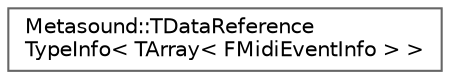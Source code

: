 digraph "Graphical Class Hierarchy"
{
 // INTERACTIVE_SVG=YES
 // LATEX_PDF_SIZE
  bgcolor="transparent";
  edge [fontname=Helvetica,fontsize=10,labelfontname=Helvetica,labelfontsize=10];
  node [fontname=Helvetica,fontsize=10,shape=box,height=0.2,width=0.4];
  rankdir="LR";
  Node0 [id="Node000000",label="Metasound::TDataReference\lTypeInfo\< TArray\< FMidiEventInfo \> \>",height=0.2,width=0.4,color="grey40", fillcolor="white", style="filled",URL="$d2/dad/struct_1_1Metasound_1_1TDataReferenceTypeInfo_3_01TArray_3_01FMidiEventInfo_01_4_01_4.html",tooltip=" "];
}
